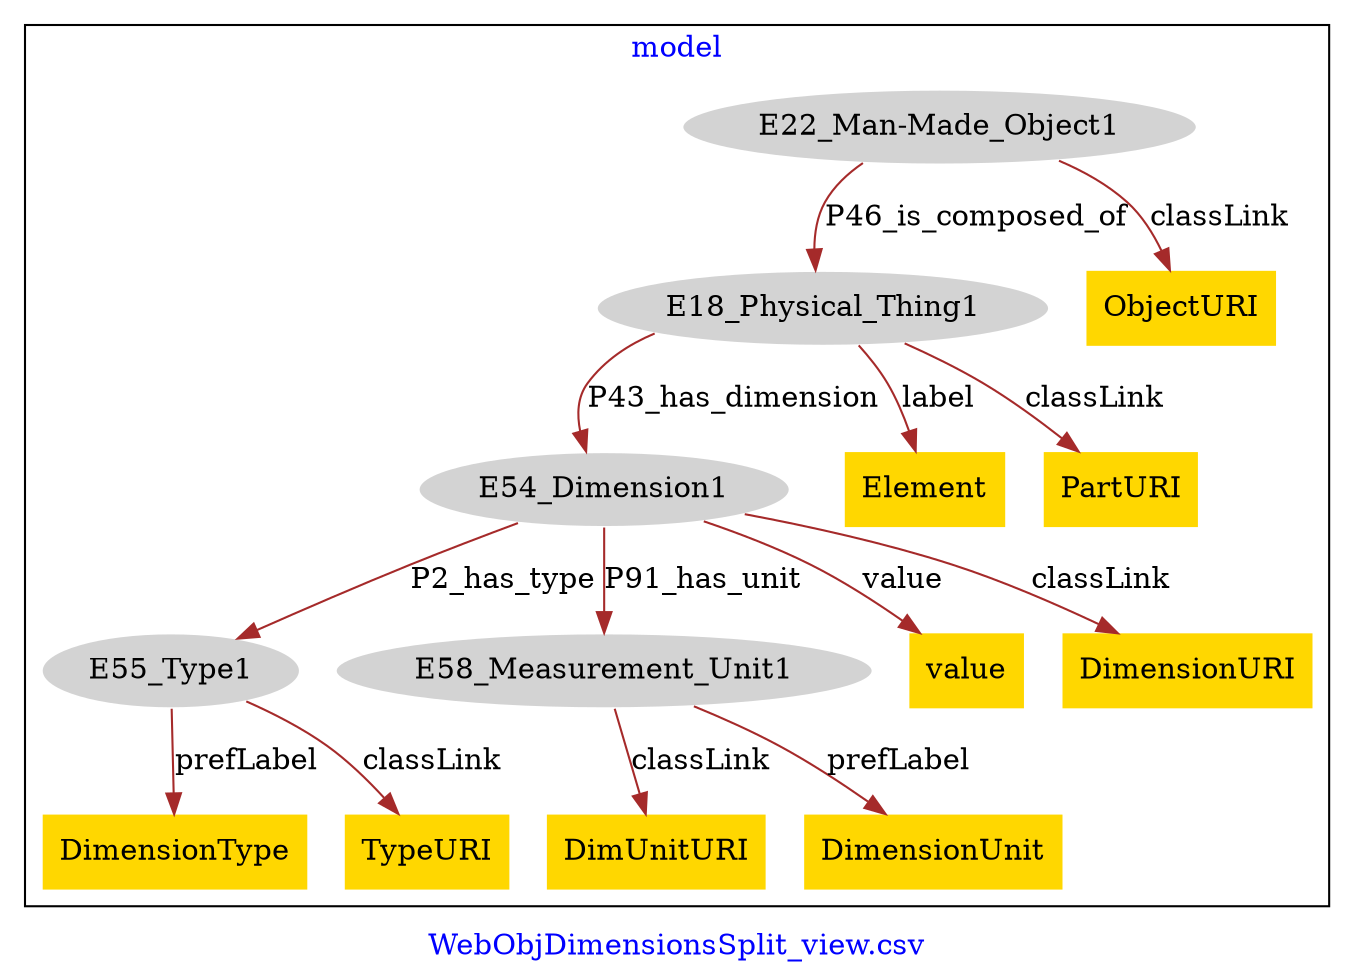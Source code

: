 digraph n0 {
fontcolor="blue"
remincross="true"
label="WebObjDimensionsSplit_view.csv"
subgraph cluster {
label="model"
n2[style="filled",color="white",fillcolor="lightgray",label="E18_Physical_Thing1"];
n3[style="filled",color="white",fillcolor="lightgray",label="E54_Dimension1"];
n4[style="filled",color="white",fillcolor="lightgray",label="E22_Man-Made_Object1"];
n5[style="filled",color="white",fillcolor="lightgray",label="E55_Type1"];
n6[style="filled",color="white",fillcolor="lightgray",label="E58_Measurement_Unit1"];
n7[shape="plaintext",style="filled",fillcolor="gold",label="DimUnitURI"];
n8[shape="plaintext",style="filled",fillcolor="gold",label="value"];
n9[shape="plaintext",style="filled",fillcolor="gold",label="DimensionUnit"];
n10[shape="plaintext",style="filled",fillcolor="gold",label="DimensionType"];
n11[shape="plaintext",style="filled",fillcolor="gold",label="Element"];
n12[shape="plaintext",style="filled",fillcolor="gold",label="TypeURI"];
n13[shape="plaintext",style="filled",fillcolor="gold",label="ObjectURI"];
n14[shape="plaintext",style="filled",fillcolor="gold",label="PartURI"];
n15[shape="plaintext",style="filled",fillcolor="gold",label="DimensionURI"];
}
n2 -> n3[color="brown",fontcolor="black",label="P43_has_dimension"]
n4 -> n2[color="brown",fontcolor="black",label="P46_is_composed_of"]
n3 -> n5[color="brown",fontcolor="black",label="P2_has_type"]
n3 -> n6[color="brown",fontcolor="black",label="P91_has_unit"]
n6 -> n7[color="brown",fontcolor="black",label="classLink"]
n3 -> n8[color="brown",fontcolor="black",label="value"]
n6 -> n9[color="brown",fontcolor="black",label="prefLabel"]
n5 -> n10[color="brown",fontcolor="black",label="prefLabel"]
n2 -> n11[color="brown",fontcolor="black",label="label"]
n5 -> n12[color="brown",fontcolor="black",label="classLink"]
n4 -> n13[color="brown",fontcolor="black",label="classLink"]
n2 -> n14[color="brown",fontcolor="black",label="classLink"]
n3 -> n15[color="brown",fontcolor="black",label="classLink"]
}

